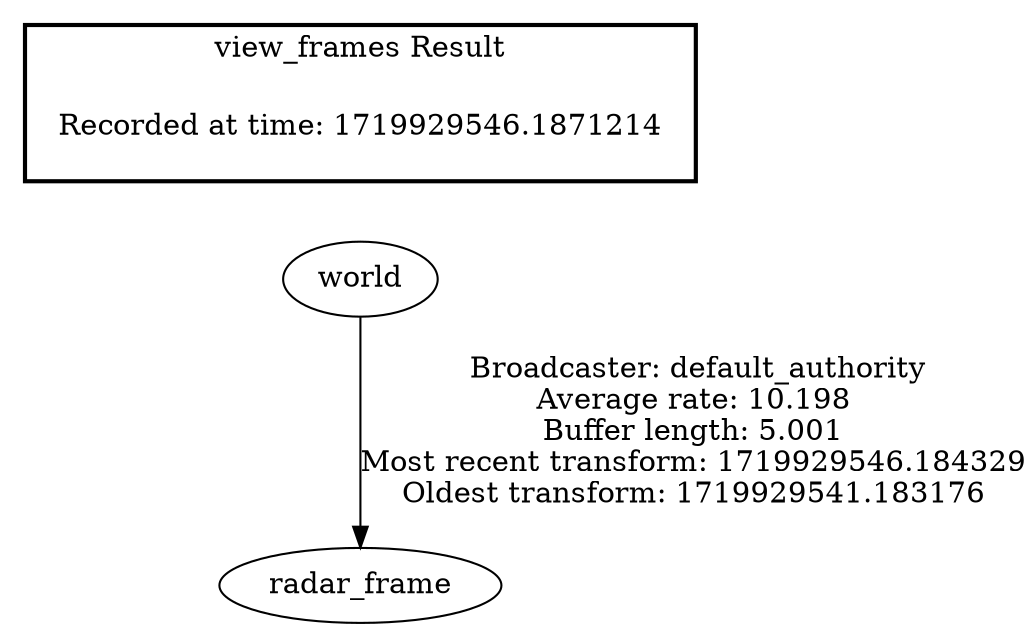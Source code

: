 digraph G {
"world" -> "radar_frame"[label=" Broadcaster: default_authority\nAverage rate: 10.198\nBuffer length: 5.001\nMost recent transform: 1719929546.184329\nOldest transform: 1719929541.183176\n"];
edge [style=invis];
 subgraph cluster_legend { style=bold; color=black; label ="view_frames Result";
"Recorded at time: 1719929546.1871214"[ shape=plaintext ] ;
}->"world";
}